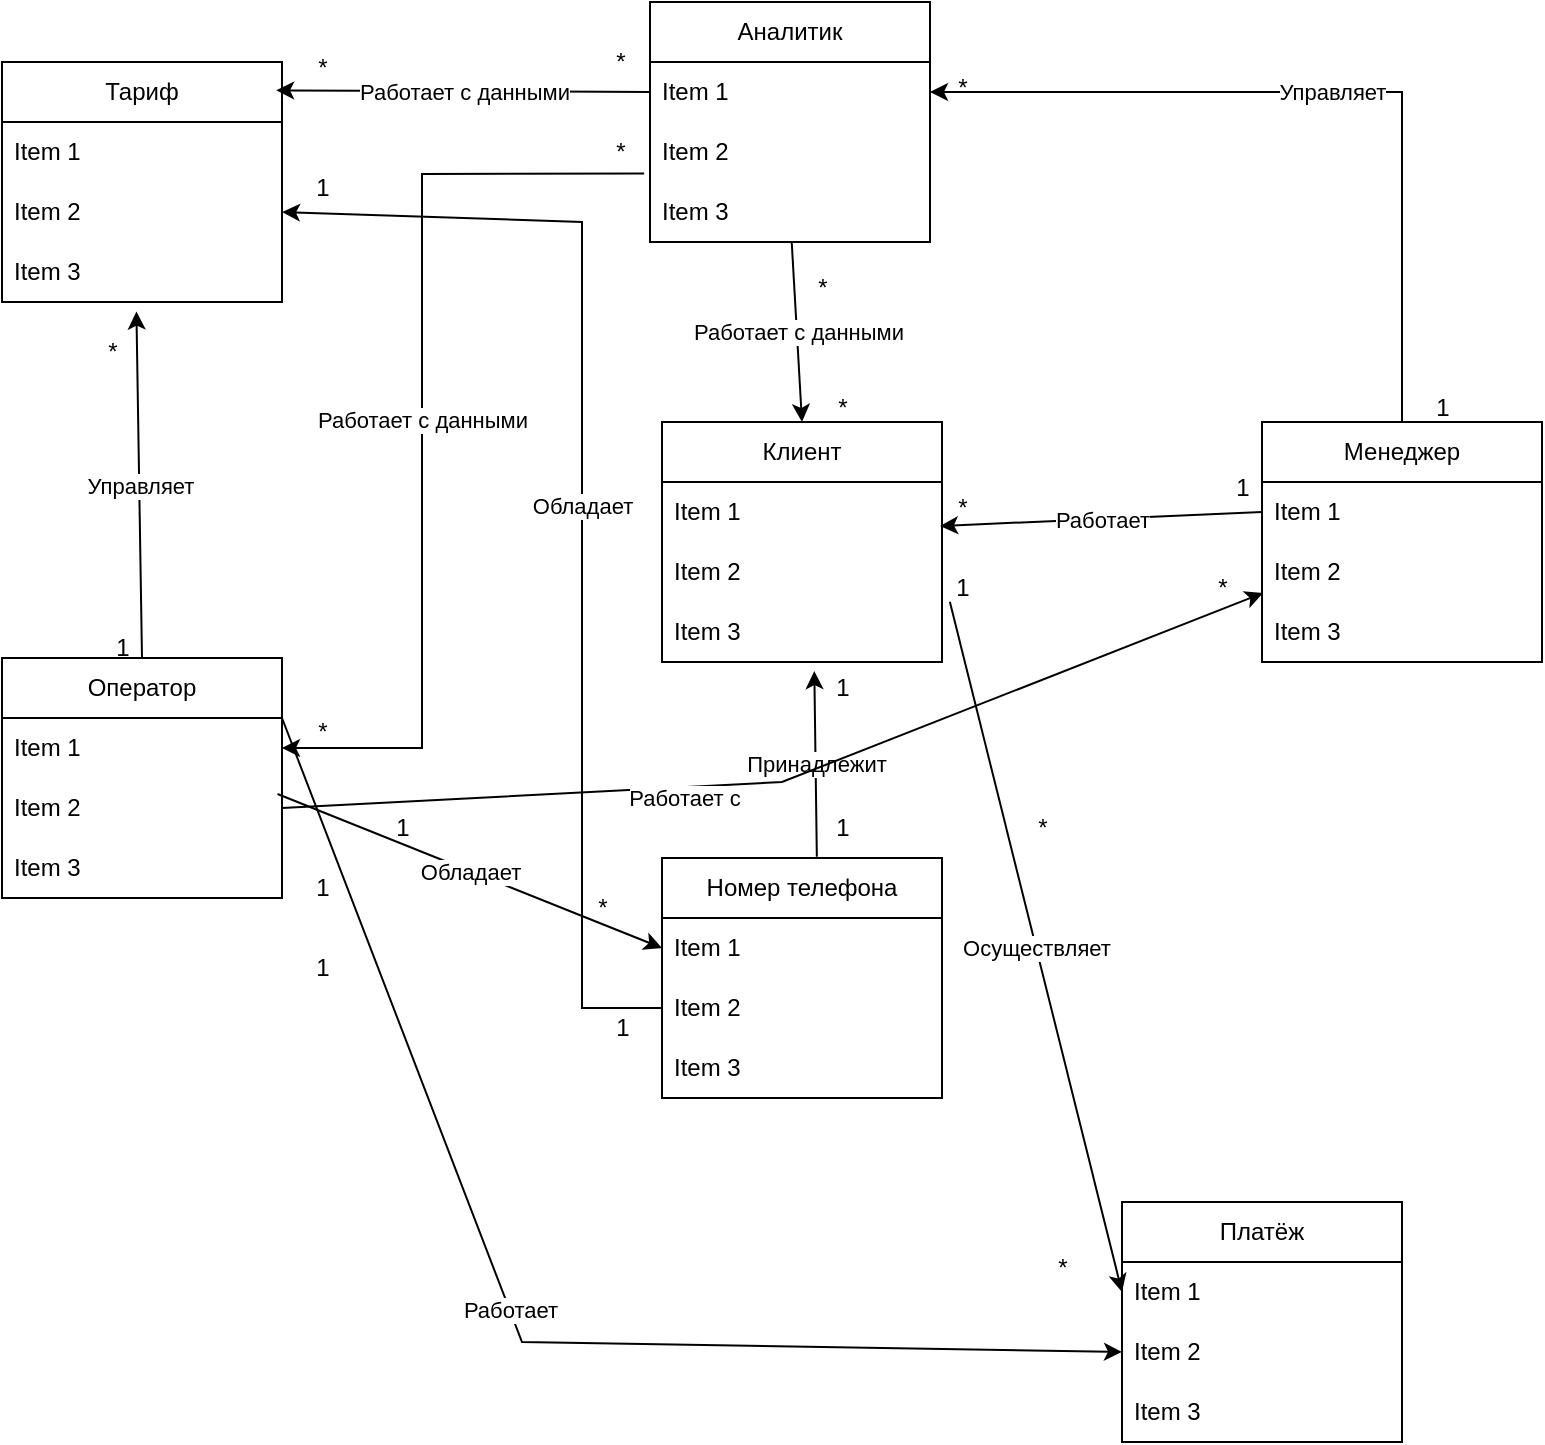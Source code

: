 <mxfile version="24.8.4">
  <diagram name="Страница — 1" id="0S1JIXBWdZlQG3bKPibP">
    <mxGraphModel dx="690" dy="408" grid="1" gridSize="10" guides="1" tooltips="1" connect="1" arrows="1" fold="1" page="1" pageScale="1" pageWidth="827" pageHeight="1169" math="0" shadow="0">
      <root>
        <mxCell id="0" />
        <mxCell id="1" parent="0" />
        <mxCell id="1AuL-2awDhLLWzgHiO8z-2" value="Клиент" style="swimlane;fontStyle=0;childLayout=stackLayout;horizontal=1;startSize=30;horizontalStack=0;resizeParent=1;resizeParentMax=0;resizeLast=0;collapsible=1;marginBottom=0;whiteSpace=wrap;html=1;" vertex="1" parent="1">
          <mxGeometry x="350" y="750" width="140" height="120" as="geometry" />
        </mxCell>
        <mxCell id="1AuL-2awDhLLWzgHiO8z-3" value="Item 1" style="text;strokeColor=none;fillColor=none;align=left;verticalAlign=middle;spacingLeft=4;spacingRight=4;overflow=hidden;points=[[0,0.5],[1,0.5]];portConstraint=eastwest;rotatable=0;whiteSpace=wrap;html=1;" vertex="1" parent="1AuL-2awDhLLWzgHiO8z-2">
          <mxGeometry y="30" width="140" height="30" as="geometry" />
        </mxCell>
        <mxCell id="1AuL-2awDhLLWzgHiO8z-4" value="Item 2" style="text;strokeColor=none;fillColor=none;align=left;verticalAlign=middle;spacingLeft=4;spacingRight=4;overflow=hidden;points=[[0,0.5],[1,0.5]];portConstraint=eastwest;rotatable=0;whiteSpace=wrap;html=1;" vertex="1" parent="1AuL-2awDhLLWzgHiO8z-2">
          <mxGeometry y="60" width="140" height="30" as="geometry" />
        </mxCell>
        <mxCell id="1AuL-2awDhLLWzgHiO8z-5" value="Item 3" style="text;strokeColor=none;fillColor=none;align=left;verticalAlign=middle;spacingLeft=4;spacingRight=4;overflow=hidden;points=[[0,0.5],[1,0.5]];portConstraint=eastwest;rotatable=0;whiteSpace=wrap;html=1;" vertex="1" parent="1AuL-2awDhLLWzgHiO8z-2">
          <mxGeometry y="90" width="140" height="30" as="geometry" />
        </mxCell>
        <mxCell id="1AuL-2awDhLLWzgHiO8z-6" value="Менеджер" style="swimlane;fontStyle=0;childLayout=stackLayout;horizontal=1;startSize=30;horizontalStack=0;resizeParent=1;resizeParentMax=0;resizeLast=0;collapsible=1;marginBottom=0;whiteSpace=wrap;html=1;" vertex="1" parent="1">
          <mxGeometry x="650" y="750" width="140" height="120" as="geometry" />
        </mxCell>
        <mxCell id="1AuL-2awDhLLWzgHiO8z-7" value="Item 1" style="text;strokeColor=none;fillColor=none;align=left;verticalAlign=middle;spacingLeft=4;spacingRight=4;overflow=hidden;points=[[0,0.5],[1,0.5]];portConstraint=eastwest;rotatable=0;whiteSpace=wrap;html=1;" vertex="1" parent="1AuL-2awDhLLWzgHiO8z-6">
          <mxGeometry y="30" width="140" height="30" as="geometry" />
        </mxCell>
        <mxCell id="1AuL-2awDhLLWzgHiO8z-8" value="Item 2" style="text;strokeColor=none;fillColor=none;align=left;verticalAlign=middle;spacingLeft=4;spacingRight=4;overflow=hidden;points=[[0,0.5],[1,0.5]];portConstraint=eastwest;rotatable=0;whiteSpace=wrap;html=1;" vertex="1" parent="1AuL-2awDhLLWzgHiO8z-6">
          <mxGeometry y="60" width="140" height="30" as="geometry" />
        </mxCell>
        <mxCell id="1AuL-2awDhLLWzgHiO8z-9" value="Item 3" style="text;strokeColor=none;fillColor=none;align=left;verticalAlign=middle;spacingLeft=4;spacingRight=4;overflow=hidden;points=[[0,0.5],[1,0.5]];portConstraint=eastwest;rotatable=0;whiteSpace=wrap;html=1;" vertex="1" parent="1AuL-2awDhLLWzgHiO8z-6">
          <mxGeometry y="90" width="140" height="30" as="geometry" />
        </mxCell>
        <mxCell id="1AuL-2awDhLLWzgHiO8z-20" value="" style="endArrow=classic;html=1;rounded=0;entryX=0.993;entryY=0.733;entryDx=0;entryDy=0;entryPerimeter=0;exitX=0;exitY=0.5;exitDx=0;exitDy=0;" edge="1" parent="1" source="1AuL-2awDhLLWzgHiO8z-7" target="1AuL-2awDhLLWzgHiO8z-3">
          <mxGeometry relative="1" as="geometry">
            <mxPoint x="530" y="800" as="sourcePoint" />
            <mxPoint x="600" y="810" as="targetPoint" />
          </mxGeometry>
        </mxCell>
        <mxCell id="1AuL-2awDhLLWzgHiO8z-21" value="Работает" style="edgeLabel;resizable=0;html=1;;align=center;verticalAlign=middle;" connectable="0" vertex="1" parent="1AuL-2awDhLLWzgHiO8z-20">
          <mxGeometry relative="1" as="geometry" />
        </mxCell>
        <mxCell id="1AuL-2awDhLLWzgHiO8z-22" value="1" style="text;html=1;align=center;verticalAlign=middle;resizable=0;points=[];autosize=1;strokeColor=none;fillColor=none;" vertex="1" parent="1">
          <mxGeometry x="625" y="768" width="30" height="30" as="geometry" />
        </mxCell>
        <mxCell id="1AuL-2awDhLLWzgHiO8z-23" value="*" style="text;html=1;align=center;verticalAlign=middle;resizable=0;points=[];autosize=1;strokeColor=none;fillColor=none;" vertex="1" parent="1">
          <mxGeometry x="485" y="778" width="30" height="30" as="geometry" />
        </mxCell>
        <mxCell id="1AuL-2awDhLLWzgHiO8z-24" value="Платёж" style="swimlane;fontStyle=0;childLayout=stackLayout;horizontal=1;startSize=30;horizontalStack=0;resizeParent=1;resizeParentMax=0;resizeLast=0;collapsible=1;marginBottom=0;whiteSpace=wrap;html=1;" vertex="1" parent="1">
          <mxGeometry x="580" y="1140" width="140" height="120" as="geometry" />
        </mxCell>
        <mxCell id="1AuL-2awDhLLWzgHiO8z-25" value="Item 1" style="text;strokeColor=none;fillColor=none;align=left;verticalAlign=middle;spacingLeft=4;spacingRight=4;overflow=hidden;points=[[0,0.5],[1,0.5]];portConstraint=eastwest;rotatable=0;whiteSpace=wrap;html=1;" vertex="1" parent="1AuL-2awDhLLWzgHiO8z-24">
          <mxGeometry y="30" width="140" height="30" as="geometry" />
        </mxCell>
        <mxCell id="1AuL-2awDhLLWzgHiO8z-26" value="Item 2" style="text;strokeColor=none;fillColor=none;align=left;verticalAlign=middle;spacingLeft=4;spacingRight=4;overflow=hidden;points=[[0,0.5],[1,0.5]];portConstraint=eastwest;rotatable=0;whiteSpace=wrap;html=1;" vertex="1" parent="1AuL-2awDhLLWzgHiO8z-24">
          <mxGeometry y="60" width="140" height="30" as="geometry" />
        </mxCell>
        <mxCell id="1AuL-2awDhLLWzgHiO8z-27" value="Item 3" style="text;strokeColor=none;fillColor=none;align=left;verticalAlign=middle;spacingLeft=4;spacingRight=4;overflow=hidden;points=[[0,0.5],[1,0.5]];portConstraint=eastwest;rotatable=0;whiteSpace=wrap;html=1;" vertex="1" parent="1AuL-2awDhLLWzgHiO8z-24">
          <mxGeometry y="90" width="140" height="30" as="geometry" />
        </mxCell>
        <mxCell id="1AuL-2awDhLLWzgHiO8z-28" value="" style="endArrow=classic;html=1;rounded=0;entryX=0;entryY=0.5;entryDx=0;entryDy=0;exitX=1.028;exitY=-0.004;exitDx=0;exitDy=0;exitPerimeter=0;" edge="1" parent="1" source="1AuL-2awDhLLWzgHiO8z-5" target="1AuL-2awDhLLWzgHiO8z-25">
          <mxGeometry relative="1" as="geometry">
            <mxPoint x="660" y="805" as="sourcePoint" />
            <mxPoint x="499" y="812" as="targetPoint" />
          </mxGeometry>
        </mxCell>
        <mxCell id="1AuL-2awDhLLWzgHiO8z-29" value="Осуществляет" style="edgeLabel;resizable=0;html=1;;align=center;verticalAlign=middle;" connectable="0" vertex="1" parent="1AuL-2awDhLLWzgHiO8z-28">
          <mxGeometry relative="1" as="geometry" />
        </mxCell>
        <mxCell id="1AuL-2awDhLLWzgHiO8z-31" value="1" style="text;html=1;align=center;verticalAlign=middle;resizable=0;points=[];autosize=1;strokeColor=none;fillColor=none;" vertex="1" parent="1">
          <mxGeometry x="485" y="818" width="30" height="30" as="geometry" />
        </mxCell>
        <mxCell id="1AuL-2awDhLLWzgHiO8z-32" value="*" style="text;html=1;align=center;verticalAlign=middle;resizable=0;points=[];autosize=1;strokeColor=none;fillColor=none;" vertex="1" parent="1">
          <mxGeometry x="525" y="938" width="30" height="30" as="geometry" />
        </mxCell>
        <mxCell id="1AuL-2awDhLLWzgHiO8z-33" value="Номер телефона" style="swimlane;fontStyle=0;childLayout=stackLayout;horizontal=1;startSize=30;horizontalStack=0;resizeParent=1;resizeParentMax=0;resizeLast=0;collapsible=1;marginBottom=0;whiteSpace=wrap;html=1;" vertex="1" parent="1">
          <mxGeometry x="350" y="968" width="140" height="120" as="geometry" />
        </mxCell>
        <mxCell id="1AuL-2awDhLLWzgHiO8z-34" value="Item 1" style="text;strokeColor=none;fillColor=none;align=left;verticalAlign=middle;spacingLeft=4;spacingRight=4;overflow=hidden;points=[[0,0.5],[1,0.5]];portConstraint=eastwest;rotatable=0;whiteSpace=wrap;html=1;" vertex="1" parent="1AuL-2awDhLLWzgHiO8z-33">
          <mxGeometry y="30" width="140" height="30" as="geometry" />
        </mxCell>
        <mxCell id="1AuL-2awDhLLWzgHiO8z-35" value="Item 2" style="text;strokeColor=none;fillColor=none;align=left;verticalAlign=middle;spacingLeft=4;spacingRight=4;overflow=hidden;points=[[0,0.5],[1,0.5]];portConstraint=eastwest;rotatable=0;whiteSpace=wrap;html=1;" vertex="1" parent="1AuL-2awDhLLWzgHiO8z-33">
          <mxGeometry y="60" width="140" height="30" as="geometry" />
        </mxCell>
        <mxCell id="1AuL-2awDhLLWzgHiO8z-36" value="Item 3" style="text;strokeColor=none;fillColor=none;align=left;verticalAlign=middle;spacingLeft=4;spacingRight=4;overflow=hidden;points=[[0,0.5],[1,0.5]];portConstraint=eastwest;rotatable=0;whiteSpace=wrap;html=1;" vertex="1" parent="1AuL-2awDhLLWzgHiO8z-33">
          <mxGeometry y="90" width="140" height="30" as="geometry" />
        </mxCell>
        <mxCell id="1AuL-2awDhLLWzgHiO8z-37" value="" style="endArrow=classic;html=1;rounded=0;entryX=0.544;entryY=1.152;entryDx=0;entryDy=0;entryPerimeter=0;exitX=0.553;exitY=-0.005;exitDx=0;exitDy=0;exitPerimeter=0;" edge="1" parent="1" source="1AuL-2awDhLLWzgHiO8z-33" target="1AuL-2awDhLLWzgHiO8z-5">
          <mxGeometry relative="1" as="geometry">
            <mxPoint x="660" y="805" as="sourcePoint" />
            <mxPoint x="499" y="812" as="targetPoint" />
          </mxGeometry>
        </mxCell>
        <mxCell id="1AuL-2awDhLLWzgHiO8z-38" value="Принадлежит" style="edgeLabel;resizable=0;html=1;;align=center;verticalAlign=middle;" connectable="0" vertex="1" parent="1AuL-2awDhLLWzgHiO8z-37">
          <mxGeometry relative="1" as="geometry" />
        </mxCell>
        <mxCell id="1AuL-2awDhLLWzgHiO8z-39" value="1" style="text;html=1;align=center;verticalAlign=middle;resizable=0;points=[];autosize=1;strokeColor=none;fillColor=none;" vertex="1" parent="1">
          <mxGeometry x="425" y="938" width="30" height="30" as="geometry" />
        </mxCell>
        <mxCell id="1AuL-2awDhLLWzgHiO8z-40" value="1" style="text;html=1;align=center;verticalAlign=middle;resizable=0;points=[];autosize=1;strokeColor=none;fillColor=none;" vertex="1" parent="1">
          <mxGeometry x="425" y="868" width="30" height="30" as="geometry" />
        </mxCell>
        <mxCell id="1AuL-2awDhLLWzgHiO8z-41" value="Оператор" style="swimlane;fontStyle=0;childLayout=stackLayout;horizontal=1;startSize=30;horizontalStack=0;resizeParent=1;resizeParentMax=0;resizeLast=0;collapsible=1;marginBottom=0;whiteSpace=wrap;html=1;" vertex="1" parent="1">
          <mxGeometry x="20" y="868" width="140" height="120" as="geometry" />
        </mxCell>
        <mxCell id="1AuL-2awDhLLWzgHiO8z-42" value="Item 1" style="text;strokeColor=none;fillColor=none;align=left;verticalAlign=middle;spacingLeft=4;spacingRight=4;overflow=hidden;points=[[0,0.5],[1,0.5]];portConstraint=eastwest;rotatable=0;whiteSpace=wrap;html=1;" vertex="1" parent="1AuL-2awDhLLWzgHiO8z-41">
          <mxGeometry y="30" width="140" height="30" as="geometry" />
        </mxCell>
        <mxCell id="1AuL-2awDhLLWzgHiO8z-43" value="Item 2" style="text;strokeColor=none;fillColor=none;align=left;verticalAlign=middle;spacingLeft=4;spacingRight=4;overflow=hidden;points=[[0,0.5],[1,0.5]];portConstraint=eastwest;rotatable=0;whiteSpace=wrap;html=1;" vertex="1" parent="1AuL-2awDhLLWzgHiO8z-41">
          <mxGeometry y="60" width="140" height="30" as="geometry" />
        </mxCell>
        <mxCell id="1AuL-2awDhLLWzgHiO8z-44" value="Item 3" style="text;strokeColor=none;fillColor=none;align=left;verticalAlign=middle;spacingLeft=4;spacingRight=4;overflow=hidden;points=[[0,0.5],[1,0.5]];portConstraint=eastwest;rotatable=0;whiteSpace=wrap;html=1;" vertex="1" parent="1AuL-2awDhLLWzgHiO8z-41">
          <mxGeometry y="90" width="140" height="30" as="geometry" />
        </mxCell>
        <mxCell id="1AuL-2awDhLLWzgHiO8z-45" value="" style="endArrow=classic;html=1;rounded=0;exitX=1;exitY=0.25;exitDx=0;exitDy=0;entryX=0;entryY=0.5;entryDx=0;entryDy=0;" edge="1" parent="1" source="1AuL-2awDhLLWzgHiO8z-41" target="1AuL-2awDhLLWzgHiO8z-26">
          <mxGeometry relative="1" as="geometry">
            <mxPoint x="271" y="953" as="sourcePoint" />
            <mxPoint x="400" y="1140" as="targetPoint" />
            <Array as="points">
              <mxPoint x="280" y="1210" />
            </Array>
          </mxGeometry>
        </mxCell>
        <mxCell id="1AuL-2awDhLLWzgHiO8z-46" value="Работает" style="edgeLabel;resizable=0;html=1;;align=center;verticalAlign=middle;" connectable="0" vertex="1" parent="1AuL-2awDhLLWzgHiO8z-45">
          <mxGeometry relative="1" as="geometry" />
        </mxCell>
        <mxCell id="1AuL-2awDhLLWzgHiO8z-48" value="1" style="text;html=1;align=center;verticalAlign=middle;resizable=0;points=[];autosize=1;strokeColor=none;fillColor=none;" vertex="1" parent="1">
          <mxGeometry x="165" y="968" width="30" height="30" as="geometry" />
        </mxCell>
        <mxCell id="1AuL-2awDhLLWzgHiO8z-49" value="*" style="text;html=1;align=center;verticalAlign=middle;resizable=0;points=[];autosize=1;strokeColor=none;fillColor=none;" vertex="1" parent="1">
          <mxGeometry x="535" y="1158" width="30" height="30" as="geometry" />
        </mxCell>
        <mxCell id="1AuL-2awDhLLWzgHiO8z-50" value="" style="endArrow=classic;html=1;rounded=0;entryX=0.004;entryY=0.85;entryDx=0;entryDy=0;entryPerimeter=0;exitX=1;exitY=0.5;exitDx=0;exitDy=0;" edge="1" parent="1" source="1AuL-2awDhLLWzgHiO8z-43" target="1AuL-2awDhLLWzgHiO8z-8">
          <mxGeometry relative="1" as="geometry">
            <mxPoint x="437" y="969" as="sourcePoint" />
            <mxPoint x="436" y="885" as="targetPoint" />
            <Array as="points">
              <mxPoint x="410" y="930" />
            </Array>
          </mxGeometry>
        </mxCell>
        <mxCell id="1AuL-2awDhLLWzgHiO8z-51" value="Работает с" style="edgeLabel;resizable=0;html=1;;align=center;verticalAlign=middle;" connectable="0" vertex="1" parent="1AuL-2awDhLLWzgHiO8z-50">
          <mxGeometry relative="1" as="geometry">
            <mxPoint x="-53" y="9" as="offset" />
          </mxGeometry>
        </mxCell>
        <mxCell id="1AuL-2awDhLLWzgHiO8z-52" value="1" style="text;html=1;align=center;verticalAlign=middle;resizable=0;points=[];autosize=1;strokeColor=none;fillColor=none;" vertex="1" parent="1">
          <mxGeometry x="165" y="1008" width="30" height="30" as="geometry" />
        </mxCell>
        <mxCell id="1AuL-2awDhLLWzgHiO8z-53" value="*" style="text;html=1;align=center;verticalAlign=middle;resizable=0;points=[];autosize=1;strokeColor=none;fillColor=none;" vertex="1" parent="1">
          <mxGeometry x="615" y="818" width="30" height="30" as="geometry" />
        </mxCell>
        <mxCell id="1AuL-2awDhLLWzgHiO8z-55" value="Тариф" style="swimlane;fontStyle=0;childLayout=stackLayout;horizontal=1;startSize=30;horizontalStack=0;resizeParent=1;resizeParentMax=0;resizeLast=0;collapsible=1;marginBottom=0;whiteSpace=wrap;html=1;" vertex="1" parent="1">
          <mxGeometry x="20" y="570" width="140" height="120" as="geometry" />
        </mxCell>
        <mxCell id="1AuL-2awDhLLWzgHiO8z-56" value="Item 1" style="text;strokeColor=none;fillColor=none;align=left;verticalAlign=middle;spacingLeft=4;spacingRight=4;overflow=hidden;points=[[0,0.5],[1,0.5]];portConstraint=eastwest;rotatable=0;whiteSpace=wrap;html=1;" vertex="1" parent="1AuL-2awDhLLWzgHiO8z-55">
          <mxGeometry y="30" width="140" height="30" as="geometry" />
        </mxCell>
        <mxCell id="1AuL-2awDhLLWzgHiO8z-57" value="Item 2" style="text;strokeColor=none;fillColor=none;align=left;verticalAlign=middle;spacingLeft=4;spacingRight=4;overflow=hidden;points=[[0,0.5],[1,0.5]];portConstraint=eastwest;rotatable=0;whiteSpace=wrap;html=1;" vertex="1" parent="1AuL-2awDhLLWzgHiO8z-55">
          <mxGeometry y="60" width="140" height="30" as="geometry" />
        </mxCell>
        <mxCell id="1AuL-2awDhLLWzgHiO8z-58" value="Item 3" style="text;strokeColor=none;fillColor=none;align=left;verticalAlign=middle;spacingLeft=4;spacingRight=4;overflow=hidden;points=[[0,0.5],[1,0.5]];portConstraint=eastwest;rotatable=0;whiteSpace=wrap;html=1;" vertex="1" parent="1AuL-2awDhLLWzgHiO8z-55">
          <mxGeometry y="90" width="140" height="30" as="geometry" />
        </mxCell>
        <mxCell id="1AuL-2awDhLLWzgHiO8z-59" value="" style="endArrow=classic;html=1;rounded=0;entryX=0.48;entryY=1.159;entryDx=0;entryDy=0;exitX=0.5;exitY=0;exitDx=0;exitDy=0;entryPerimeter=0;" edge="1" parent="1" source="1AuL-2awDhLLWzgHiO8z-41" target="1AuL-2awDhLLWzgHiO8z-58">
          <mxGeometry relative="1" as="geometry">
            <mxPoint x="660" y="805" as="sourcePoint" />
            <mxPoint x="499" y="812" as="targetPoint" />
          </mxGeometry>
        </mxCell>
        <mxCell id="1AuL-2awDhLLWzgHiO8z-60" value="Управляет" style="edgeLabel;resizable=0;html=1;;align=center;verticalAlign=middle;" connectable="0" vertex="1" parent="1AuL-2awDhLLWzgHiO8z-59">
          <mxGeometry relative="1" as="geometry" />
        </mxCell>
        <mxCell id="1AuL-2awDhLLWzgHiO8z-62" value="1" style="text;html=1;align=center;verticalAlign=middle;resizable=0;points=[];autosize=1;strokeColor=none;fillColor=none;" vertex="1" parent="1">
          <mxGeometry x="65" y="848" width="30" height="30" as="geometry" />
        </mxCell>
        <mxCell id="1AuL-2awDhLLWzgHiO8z-63" value="*" style="text;html=1;align=center;verticalAlign=middle;resizable=0;points=[];autosize=1;strokeColor=none;fillColor=none;" vertex="1" parent="1">
          <mxGeometry x="60" y="700" width="30" height="30" as="geometry" />
        </mxCell>
        <mxCell id="1AuL-2awDhLLWzgHiO8z-64" value="" style="endArrow=classic;html=1;rounded=0;entryX=0;entryY=0.5;entryDx=0;entryDy=0;exitX=0.984;exitY=0.267;exitDx=0;exitDy=0;exitPerimeter=0;" edge="1" parent="1" source="1AuL-2awDhLLWzgHiO8z-43" target="1AuL-2awDhLLWzgHiO8z-34">
          <mxGeometry relative="1" as="geometry">
            <mxPoint x="670" y="815" as="sourcePoint" />
            <mxPoint x="509" y="822" as="targetPoint" />
          </mxGeometry>
        </mxCell>
        <mxCell id="1AuL-2awDhLLWzgHiO8z-65" value="Обладает" style="edgeLabel;resizable=0;html=1;;align=center;verticalAlign=middle;" connectable="0" vertex="1" parent="1AuL-2awDhLLWzgHiO8z-64">
          <mxGeometry relative="1" as="geometry" />
        </mxCell>
        <mxCell id="1AuL-2awDhLLWzgHiO8z-66" value="1" style="text;html=1;align=center;verticalAlign=middle;resizable=0;points=[];autosize=1;strokeColor=none;fillColor=none;" vertex="1" parent="1">
          <mxGeometry x="205" y="938" width="30" height="30" as="geometry" />
        </mxCell>
        <mxCell id="1AuL-2awDhLLWzgHiO8z-67" value="*" style="text;html=1;align=center;verticalAlign=middle;resizable=0;points=[];autosize=1;strokeColor=none;fillColor=none;" vertex="1" parent="1">
          <mxGeometry x="305" y="978" width="30" height="30" as="geometry" />
        </mxCell>
        <mxCell id="1AuL-2awDhLLWzgHiO8z-68" value="Аналитик" style="swimlane;fontStyle=0;childLayout=stackLayout;horizontal=1;startSize=30;horizontalStack=0;resizeParent=1;resizeParentMax=0;resizeLast=0;collapsible=1;marginBottom=0;whiteSpace=wrap;html=1;" vertex="1" parent="1">
          <mxGeometry x="344" y="540" width="140" height="120" as="geometry" />
        </mxCell>
        <mxCell id="1AuL-2awDhLLWzgHiO8z-69" value="Item 1" style="text;strokeColor=none;fillColor=none;align=left;verticalAlign=middle;spacingLeft=4;spacingRight=4;overflow=hidden;points=[[0,0.5],[1,0.5]];portConstraint=eastwest;rotatable=0;whiteSpace=wrap;html=1;" vertex="1" parent="1AuL-2awDhLLWzgHiO8z-68">
          <mxGeometry y="30" width="140" height="30" as="geometry" />
        </mxCell>
        <mxCell id="1AuL-2awDhLLWzgHiO8z-70" value="Item 2" style="text;strokeColor=none;fillColor=none;align=left;verticalAlign=middle;spacingLeft=4;spacingRight=4;overflow=hidden;points=[[0,0.5],[1,0.5]];portConstraint=eastwest;rotatable=0;whiteSpace=wrap;html=1;" vertex="1" parent="1AuL-2awDhLLWzgHiO8z-68">
          <mxGeometry y="60" width="140" height="30" as="geometry" />
        </mxCell>
        <mxCell id="1AuL-2awDhLLWzgHiO8z-71" value="Item 3" style="text;strokeColor=none;fillColor=none;align=left;verticalAlign=middle;spacingLeft=4;spacingRight=4;overflow=hidden;points=[[0,0.5],[1,0.5]];portConstraint=eastwest;rotatable=0;whiteSpace=wrap;html=1;" vertex="1" parent="1AuL-2awDhLLWzgHiO8z-68">
          <mxGeometry y="90" width="140" height="30" as="geometry" />
        </mxCell>
        <mxCell id="1AuL-2awDhLLWzgHiO8z-72" value="" style="endArrow=classic;html=1;rounded=0;entryX=1;entryY=0.5;entryDx=0;entryDy=0;exitX=-0.021;exitY=-0.14;exitDx=0;exitDy=0;exitPerimeter=0;" edge="1" parent="1" source="1AuL-2awDhLLWzgHiO8z-71" target="1AuL-2awDhLLWzgHiO8z-42">
          <mxGeometry relative="1" as="geometry">
            <mxPoint x="680" y="825" as="sourcePoint" />
            <mxPoint x="519" y="832" as="targetPoint" />
            <Array as="points">
              <mxPoint x="230" y="626" />
              <mxPoint x="230" y="913" />
            </Array>
          </mxGeometry>
        </mxCell>
        <mxCell id="1AuL-2awDhLLWzgHiO8z-73" value="Работает с данными" style="edgeLabel;resizable=0;html=1;;align=center;verticalAlign=middle;" connectable="0" vertex="1" parent="1AuL-2awDhLLWzgHiO8z-72">
          <mxGeometry relative="1" as="geometry" />
        </mxCell>
        <mxCell id="1AuL-2awDhLLWzgHiO8z-74" value="*" style="text;html=1;align=center;verticalAlign=middle;resizable=0;points=[];autosize=1;strokeColor=none;fillColor=none;" vertex="1" parent="1">
          <mxGeometry x="314" y="600" width="30" height="30" as="geometry" />
        </mxCell>
        <mxCell id="1AuL-2awDhLLWzgHiO8z-75" value="*" style="text;html=1;align=center;verticalAlign=middle;resizable=0;points=[];autosize=1;strokeColor=none;fillColor=none;" vertex="1" parent="1">
          <mxGeometry x="165" y="890" width="30" height="30" as="geometry" />
        </mxCell>
        <mxCell id="1AuL-2awDhLLWzgHiO8z-78" value="" style="endArrow=classic;html=1;rounded=0;entryX=0.979;entryY=0.118;entryDx=0;entryDy=0;entryPerimeter=0;exitX=0;exitY=0.5;exitDx=0;exitDy=0;" edge="1" parent="1" source="1AuL-2awDhLLWzgHiO8z-69" target="1AuL-2awDhLLWzgHiO8z-55">
          <mxGeometry relative="1" as="geometry">
            <mxPoint x="690" y="835" as="sourcePoint" />
            <mxPoint x="529" y="842" as="targetPoint" />
          </mxGeometry>
        </mxCell>
        <mxCell id="1AuL-2awDhLLWzgHiO8z-79" value="Работает с данными" style="edgeLabel;resizable=0;html=1;;align=center;verticalAlign=middle;" connectable="0" vertex="1" parent="1AuL-2awDhLLWzgHiO8z-78">
          <mxGeometry relative="1" as="geometry" />
        </mxCell>
        <mxCell id="1AuL-2awDhLLWzgHiO8z-80" value="*" style="text;html=1;align=center;verticalAlign=middle;resizable=0;points=[];autosize=1;strokeColor=none;fillColor=none;" vertex="1" parent="1">
          <mxGeometry x="314" y="555" width="30" height="30" as="geometry" />
        </mxCell>
        <mxCell id="1AuL-2awDhLLWzgHiO8z-81" value="*" style="text;html=1;align=center;verticalAlign=middle;resizable=0;points=[];autosize=1;strokeColor=none;fillColor=none;" vertex="1" parent="1">
          <mxGeometry x="165" y="558" width="30" height="30" as="geometry" />
        </mxCell>
        <mxCell id="1AuL-2awDhLLWzgHiO8z-82" value="" style="endArrow=classic;html=1;rounded=0;entryX=1;entryY=0.5;entryDx=0;entryDy=0;exitX=0;exitY=0.5;exitDx=0;exitDy=0;" edge="1" parent="1" source="1AuL-2awDhLLWzgHiO8z-35" target="1AuL-2awDhLLWzgHiO8z-57">
          <mxGeometry relative="1" as="geometry">
            <mxPoint x="700" y="845" as="sourcePoint" />
            <mxPoint x="539" y="852" as="targetPoint" />
            <Array as="points">
              <mxPoint x="310" y="1043" />
              <mxPoint x="310" y="650" />
            </Array>
          </mxGeometry>
        </mxCell>
        <mxCell id="1AuL-2awDhLLWzgHiO8z-83" value="Обладает" style="edgeLabel;resizable=0;html=1;;align=center;verticalAlign=middle;" connectable="0" vertex="1" parent="1AuL-2awDhLLWzgHiO8z-82">
          <mxGeometry relative="1" as="geometry" />
        </mxCell>
        <mxCell id="1AuL-2awDhLLWzgHiO8z-84" value="1" style="text;html=1;align=center;verticalAlign=middle;resizable=0;points=[];autosize=1;strokeColor=none;fillColor=none;" vertex="1" parent="1">
          <mxGeometry x="315" y="1038" width="30" height="30" as="geometry" />
        </mxCell>
        <mxCell id="1AuL-2awDhLLWzgHiO8z-85" value="1" style="text;html=1;align=center;verticalAlign=middle;resizable=0;points=[];autosize=1;strokeColor=none;fillColor=none;" vertex="1" parent="1">
          <mxGeometry x="165" y="618" width="30" height="30" as="geometry" />
        </mxCell>
        <mxCell id="1AuL-2awDhLLWzgHiO8z-86" value="" style="endArrow=classic;html=1;rounded=0;entryX=0.5;entryY=0;entryDx=0;entryDy=0;" edge="1" parent="1" source="1AuL-2awDhLLWzgHiO8z-71" target="1AuL-2awDhLLWzgHiO8z-2">
          <mxGeometry relative="1" as="geometry">
            <mxPoint x="710" y="855" as="sourcePoint" />
            <mxPoint x="549" y="862" as="targetPoint" />
          </mxGeometry>
        </mxCell>
        <mxCell id="1AuL-2awDhLLWzgHiO8z-87" value="Работает с данными" style="edgeLabel;resizable=0;html=1;;align=center;verticalAlign=middle;" connectable="0" vertex="1" parent="1AuL-2awDhLLWzgHiO8z-86">
          <mxGeometry relative="1" as="geometry" />
        </mxCell>
        <mxCell id="1AuL-2awDhLLWzgHiO8z-88" value="*" style="text;html=1;align=center;verticalAlign=middle;resizable=0;points=[];autosize=1;strokeColor=none;fillColor=none;" vertex="1" parent="1">
          <mxGeometry x="415" y="668" width="30" height="30" as="geometry" />
        </mxCell>
        <mxCell id="1AuL-2awDhLLWzgHiO8z-89" value="*" style="text;html=1;align=center;verticalAlign=middle;resizable=0;points=[];autosize=1;strokeColor=none;fillColor=none;" vertex="1" parent="1">
          <mxGeometry x="425" y="728" width="30" height="30" as="geometry" />
        </mxCell>
        <mxCell id="1AuL-2awDhLLWzgHiO8z-90" value="" style="endArrow=classic;html=1;rounded=0;entryX=1;entryY=0.5;entryDx=0;entryDy=0;exitX=0.5;exitY=0;exitDx=0;exitDy=0;" edge="1" parent="1" source="1AuL-2awDhLLWzgHiO8z-6" target="1AuL-2awDhLLWzgHiO8z-69">
          <mxGeometry relative="1" as="geometry">
            <mxPoint x="720" y="865" as="sourcePoint" />
            <mxPoint x="559" y="872" as="targetPoint" />
            <Array as="points">
              <mxPoint x="720" y="585" />
            </Array>
          </mxGeometry>
        </mxCell>
        <mxCell id="1AuL-2awDhLLWzgHiO8z-91" value="Управляет" style="edgeLabel;resizable=0;html=1;;align=center;verticalAlign=middle;" connectable="0" vertex="1" parent="1AuL-2awDhLLWzgHiO8z-90">
          <mxGeometry relative="1" as="geometry" />
        </mxCell>
        <mxCell id="1AuL-2awDhLLWzgHiO8z-92" value="1" style="text;html=1;align=center;verticalAlign=middle;resizable=0;points=[];autosize=1;strokeColor=none;fillColor=none;" vertex="1" parent="1">
          <mxGeometry x="725" y="728" width="30" height="30" as="geometry" />
        </mxCell>
        <mxCell id="1AuL-2awDhLLWzgHiO8z-93" value="*" style="text;html=1;align=center;verticalAlign=middle;resizable=0;points=[];autosize=1;strokeColor=none;fillColor=none;" vertex="1" parent="1">
          <mxGeometry x="485" y="568" width="30" height="30" as="geometry" />
        </mxCell>
      </root>
    </mxGraphModel>
  </diagram>
</mxfile>
